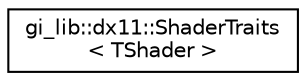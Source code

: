 digraph "Graphical Class Hierarchy"
{
  edge [fontname="Helvetica",fontsize="10",labelfontname="Helvetica",labelfontsize="10"];
  node [fontname="Helvetica",fontsize="10",shape=record];
  rankdir="LR";
  Node1 [label="gi_lib::dx11::ShaderTraits\l\< TShader \>",height=0.2,width=0.4,color="black", fillcolor="white", style="filled",URL="$structgi__lib_1_1dx11_1_1_shader_traits.html",tooltip="Shader type traits. "];
}
